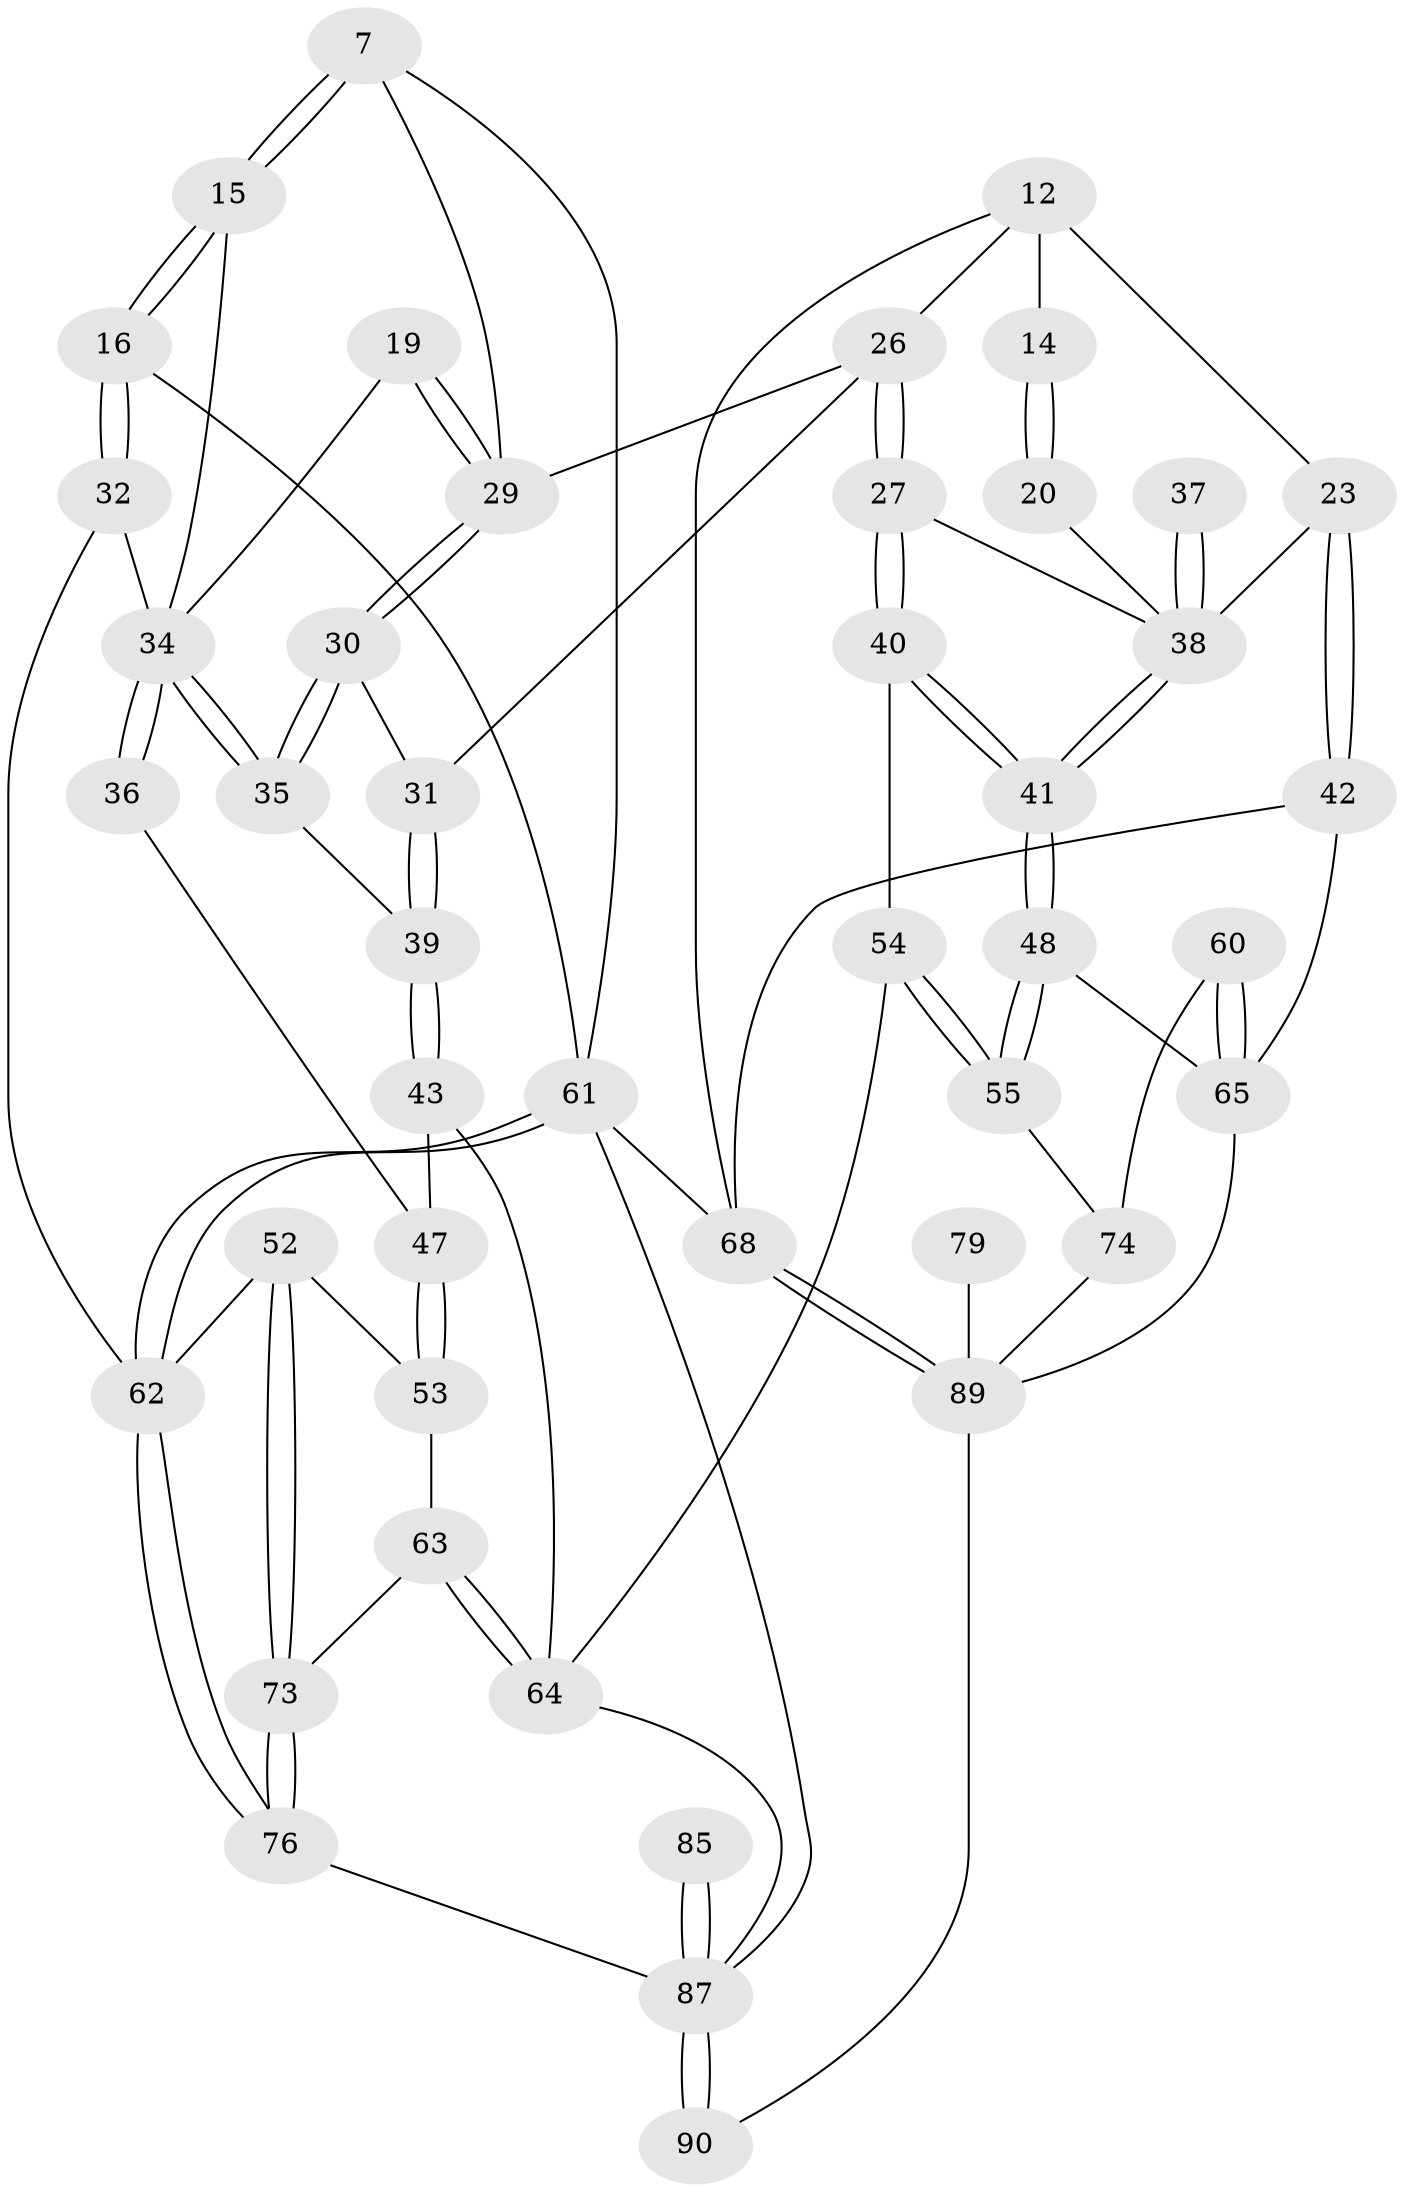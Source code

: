 // original degree distribution, {3: 0.03333333333333333, 5: 0.43333333333333335, 6: 0.26666666666666666, 4: 0.26666666666666666}
// Generated by graph-tools (version 1.1) at 2025/00/03/09/25 05:00:18]
// undirected, 45 vertices, 100 edges
graph export_dot {
graph [start="1"]
  node [color=gray90,style=filled];
  7 [pos="+0.8272446892160626+0",super="+1"];
  12 [pos="+0.5958214949259655+0.09096576070664478",super="+11+6+5"];
  14 [pos="+0.32026234485090294+0",super="+13"];
  15 [pos="+0.9329968444679886+0.15663018577351143"];
  16 [pos="+1+0.10646338699592897"];
  19 [pos="+0.8286490714653361+0.17297483761038004"];
  20 [pos="+0.3445788625393733+0.10239558636411847"];
  23 [pos="+0.12554728878917706+0.287686636954145"];
  26 [pos="+0.5933655332265968+0.3183932358963292",super="+10"];
  27 [pos="+0.5932478292767753+0.31846271700171525"];
  29 [pos="+0.7899379448280311+0.18750979912348348",super="+9+8"];
  30 [pos="+0.7870907673439588+0.19553809558004376"];
  31 [pos="+0.6708281408519724+0.3290450741227025"];
  32 [pos="+1+0.43084863083597835"];
  34 [pos="+0.9129285080519807+0.3837172604447637",super="+33"];
  35 [pos="+0.8305611370167134+0.39056356564775374"];
  36 [pos="+0.9765528823304008+0.400675451323431"];
  37 [pos="+0.550824040466256+0.30806277111828795"];
  38 [pos="+0.229051263554591+0.3876389359930102",super="+22+24+28"];
  39 [pos="+0.8108153630016568+0.39611292155648425"];
  40 [pos="+0.5617863007590542+0.47490902027862525"];
  41 [pos="+0.23177763283960623+0.4235844796078566"];
  42 [pos="+0+0.2863469798061912"];
  43 [pos="+0.7415740748983076+0.5461348147263115"];
  47 [pos="+0.8476971035479576+0.5616247436801609"];
  48 [pos="+0.22892577065731465+0.4407948351592355"];
  52 [pos="+1+0.6233629258506789"];
  53 [pos="+0.9271328943536273+0.6395152685089541"];
  54 [pos="+0.429605559331733+0.6389981048536585",super="+46"];
  55 [pos="+0.3520612839944514+0.6843690627570207"];
  60 [pos="+0.033941195081754284+0.641316741259599"];
  61 [pos="+1+1",super="+2"];
  62 [pos="+1+0.9444546237313275",super="+51"];
  63 [pos="+0.7396333002445187+0.7650189952448229",super="+57"];
  64 [pos="+0.6894552942353537+0.797734685932585",super="+56+45"];
  65 [pos="+0+0.6322905883020562",super="+50+49"];
  68 [pos="+0+1",super="+3"];
  73 [pos="+0.8838810605684826+0.8462504726592098"];
  74 [pos="+0.07685358713537704+0.8152861327328909",super="+59"];
  76 [pos="+0.8960434596918193+0.858240895714442"];
  79 [pos="+0.0625328138053899+0.9252991363937699"];
  85 [pos="+0.7838172688778738+1"];
  87 [pos="+0.6520912903675109+1",super="+70+69+83+86"];
  89 [pos="+0.30275450036087165+1",super="+80+78+81"];
  90 [pos="+0.6378230826981146+1",super="+88"];
  7 -- 15;
  7 -- 15;
  7 -- 29;
  7 -- 61;
  12 -- 14 [weight=2];
  12 -- 68;
  12 -- 23;
  12 -- 26;
  14 -- 20 [weight=2];
  14 -- 20;
  15 -- 16;
  15 -- 16;
  15 -- 34;
  16 -- 32;
  16 -- 32;
  16 -- 61;
  19 -- 29 [weight=2];
  19 -- 29;
  19 -- 34;
  20 -- 38;
  23 -- 42;
  23 -- 42;
  23 -- 38;
  26 -- 27;
  26 -- 27;
  26 -- 31;
  26 -- 29;
  27 -- 40;
  27 -- 40;
  27 -- 38;
  29 -- 30;
  29 -- 30;
  30 -- 31;
  30 -- 35;
  30 -- 35;
  31 -- 39;
  31 -- 39;
  32 -- 34;
  32 -- 62;
  34 -- 35;
  34 -- 35;
  34 -- 36 [weight=2];
  34 -- 36;
  35 -- 39;
  36 -- 47;
  37 -- 38 [weight=3];
  37 -- 38;
  38 -- 41;
  38 -- 41;
  39 -- 43;
  39 -- 43;
  40 -- 41;
  40 -- 41;
  40 -- 54;
  41 -- 48;
  41 -- 48;
  42 -- 68;
  42 -- 65;
  43 -- 47;
  43 -- 64;
  47 -- 53;
  47 -- 53;
  48 -- 55;
  48 -- 55;
  48 -- 65;
  52 -- 53;
  52 -- 73;
  52 -- 73;
  52 -- 62;
  53 -- 63;
  54 -- 55;
  54 -- 55;
  54 -- 64 [weight=2];
  55 -- 74;
  60 -- 65 [weight=2];
  60 -- 65;
  60 -- 74;
  61 -- 62;
  61 -- 62;
  61 -- 68 [weight=2];
  61 -- 87;
  62 -- 76;
  62 -- 76;
  63 -- 64 [weight=2];
  63 -- 64;
  63 -- 73;
  64 -- 87;
  65 -- 89;
  68 -- 89 [weight=2];
  68 -- 89;
  73 -- 76;
  73 -- 76;
  74 -- 89 [weight=3];
  76 -- 87;
  79 -- 89 [weight=3];
  85 -- 87 [weight=3];
  85 -- 87;
  87 -- 90 [weight=3];
  87 -- 90;
  89 -- 90 [weight=2];
}
